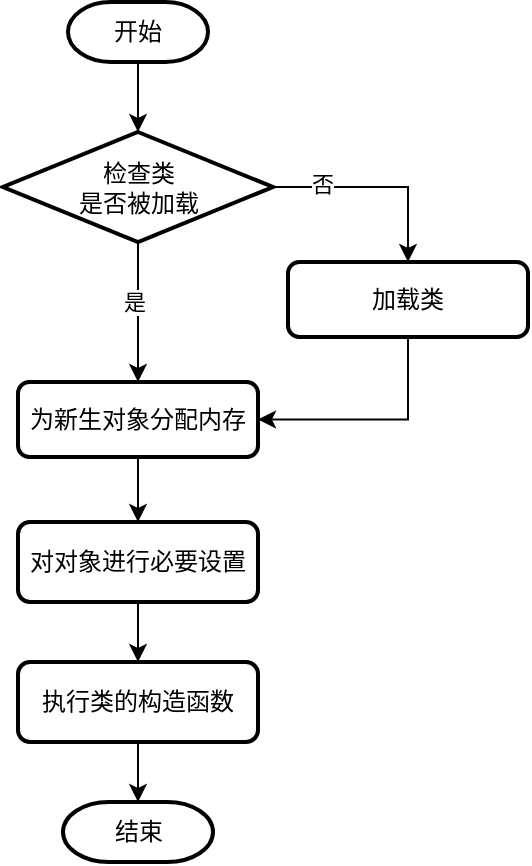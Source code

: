 <mxfile version="26.1.0">
  <diagram id="C5RBs43oDa-KdzZeNtuy" name="Page-1">
    <mxGraphModel dx="842" dy="532" grid="1" gridSize="10" guides="1" tooltips="1" connect="1" arrows="1" fold="1" page="1" pageScale="1" pageWidth="827" pageHeight="1169" math="0" shadow="0">
      <root>
        <mxCell id="WIyWlLk6GJQsqaUBKTNV-0" />
        <mxCell id="WIyWlLk6GJQsqaUBKTNV-1" parent="WIyWlLk6GJQsqaUBKTNV-0" />
        <mxCell id="4wEpNbh1cUCy9EVHpTkn-4" value="" style="edgeStyle=orthogonalEdgeStyle;rounded=0;orthogonalLoop=1;jettySize=auto;html=1;" edge="1" parent="WIyWlLk6GJQsqaUBKTNV-1" source="4wEpNbh1cUCy9EVHpTkn-0" target="4wEpNbh1cUCy9EVHpTkn-3">
          <mxGeometry relative="1" as="geometry" />
        </mxCell>
        <mxCell id="4wEpNbh1cUCy9EVHpTkn-0" value="&lt;font style=&quot;font-size: 12px;&quot;&gt;开始&lt;/font&gt;" style="strokeWidth=2;html=1;shape=mxgraph.flowchart.terminator;whiteSpace=wrap;" vertex="1" parent="WIyWlLk6GJQsqaUBKTNV-1">
          <mxGeometry x="340" y="90" width="70" height="30" as="geometry" />
        </mxCell>
        <mxCell id="4wEpNbh1cUCy9EVHpTkn-6" value="" style="edgeStyle=orthogonalEdgeStyle;rounded=0;orthogonalLoop=1;jettySize=auto;html=1;" edge="1" parent="WIyWlLk6GJQsqaUBKTNV-1" source="4wEpNbh1cUCy9EVHpTkn-3" target="4wEpNbh1cUCy9EVHpTkn-5">
          <mxGeometry relative="1" as="geometry" />
        </mxCell>
        <mxCell id="4wEpNbh1cUCy9EVHpTkn-7" value="是" style="edgeLabel;html=1;align=center;verticalAlign=middle;resizable=0;points=[];" vertex="1" connectable="0" parent="4wEpNbh1cUCy9EVHpTkn-6">
          <mxGeometry x="-0.145" y="-2" relative="1" as="geometry">
            <mxPoint as="offset" />
          </mxGeometry>
        </mxCell>
        <mxCell id="4wEpNbh1cUCy9EVHpTkn-8" style="edgeStyle=orthogonalEdgeStyle;rounded=0;orthogonalLoop=1;jettySize=auto;html=1;entryX=0.5;entryY=0;entryDx=0;entryDy=0;" edge="1" parent="WIyWlLk6GJQsqaUBKTNV-1" source="4wEpNbh1cUCy9EVHpTkn-3" target="4wEpNbh1cUCy9EVHpTkn-10">
          <mxGeometry relative="1" as="geometry">
            <mxPoint x="520" y="240" as="targetPoint" />
          </mxGeometry>
        </mxCell>
        <mxCell id="4wEpNbh1cUCy9EVHpTkn-9" value="否" style="edgeLabel;html=1;align=center;verticalAlign=middle;resizable=0;points=[];" vertex="1" connectable="0" parent="4wEpNbh1cUCy9EVHpTkn-8">
          <mxGeometry x="-0.54" y="2" relative="1" as="geometry">
            <mxPoint as="offset" />
          </mxGeometry>
        </mxCell>
        <mxCell id="4wEpNbh1cUCy9EVHpTkn-3" value="检查类&lt;div&gt;是否被加载&lt;/div&gt;" style="rhombus;whiteSpace=wrap;html=1;strokeWidth=2;" vertex="1" parent="WIyWlLk6GJQsqaUBKTNV-1">
          <mxGeometry x="307.5" y="155" width="135" height="55" as="geometry" />
        </mxCell>
        <mxCell id="4wEpNbh1cUCy9EVHpTkn-18" value="" style="edgeStyle=orthogonalEdgeStyle;rounded=0;orthogonalLoop=1;jettySize=auto;html=1;" edge="1" parent="WIyWlLk6GJQsqaUBKTNV-1" source="4wEpNbh1cUCy9EVHpTkn-5" target="4wEpNbh1cUCy9EVHpTkn-17">
          <mxGeometry relative="1" as="geometry" />
        </mxCell>
        <mxCell id="4wEpNbh1cUCy9EVHpTkn-5" value="为新生对象分配内存" style="rounded=1;whiteSpace=wrap;html=1;strokeWidth=2;" vertex="1" parent="WIyWlLk6GJQsqaUBKTNV-1">
          <mxGeometry x="315" y="280" width="120" height="37.5" as="geometry" />
        </mxCell>
        <mxCell id="4wEpNbh1cUCy9EVHpTkn-16" style="edgeStyle=orthogonalEdgeStyle;rounded=0;orthogonalLoop=1;jettySize=auto;html=1;entryX=1;entryY=0.5;entryDx=0;entryDy=0;exitX=0.5;exitY=1;exitDx=0;exitDy=0;" edge="1" parent="WIyWlLk6GJQsqaUBKTNV-1" source="4wEpNbh1cUCy9EVHpTkn-10" target="4wEpNbh1cUCy9EVHpTkn-5">
          <mxGeometry relative="1" as="geometry" />
        </mxCell>
        <mxCell id="4wEpNbh1cUCy9EVHpTkn-10" value="加载类" style="rounded=1;whiteSpace=wrap;html=1;strokeWidth=2;" vertex="1" parent="WIyWlLk6GJQsqaUBKTNV-1">
          <mxGeometry x="450" y="220" width="120" height="37.5" as="geometry" />
        </mxCell>
        <mxCell id="4wEpNbh1cUCy9EVHpTkn-20" value="" style="edgeStyle=orthogonalEdgeStyle;rounded=0;orthogonalLoop=1;jettySize=auto;html=1;" edge="1" parent="WIyWlLk6GJQsqaUBKTNV-1" source="4wEpNbh1cUCy9EVHpTkn-17" target="4wEpNbh1cUCy9EVHpTkn-19">
          <mxGeometry relative="1" as="geometry" />
        </mxCell>
        <mxCell id="4wEpNbh1cUCy9EVHpTkn-17" value="对对象进行必要设置" style="rounded=1;whiteSpace=wrap;html=1;strokeWidth=2;" vertex="1" parent="WIyWlLk6GJQsqaUBKTNV-1">
          <mxGeometry x="315" y="350" width="120" height="40" as="geometry" />
        </mxCell>
        <mxCell id="4wEpNbh1cUCy9EVHpTkn-22" value="" style="edgeStyle=orthogonalEdgeStyle;rounded=0;orthogonalLoop=1;jettySize=auto;html=1;" edge="1" parent="WIyWlLk6GJQsqaUBKTNV-1" source="4wEpNbh1cUCy9EVHpTkn-19" target="4wEpNbh1cUCy9EVHpTkn-23">
          <mxGeometry relative="1" as="geometry">
            <mxPoint x="375" y="530" as="targetPoint" />
          </mxGeometry>
        </mxCell>
        <mxCell id="4wEpNbh1cUCy9EVHpTkn-19" value="执行类的构造函数" style="rounded=1;whiteSpace=wrap;html=1;strokeWidth=2;" vertex="1" parent="WIyWlLk6GJQsqaUBKTNV-1">
          <mxGeometry x="315" y="420" width="120" height="40" as="geometry" />
        </mxCell>
        <mxCell id="4wEpNbh1cUCy9EVHpTkn-23" value="结束" style="strokeWidth=2;html=1;shape=mxgraph.flowchart.terminator;whiteSpace=wrap;" vertex="1" parent="WIyWlLk6GJQsqaUBKTNV-1">
          <mxGeometry x="337.5" y="490" width="75" height="30" as="geometry" />
        </mxCell>
      </root>
    </mxGraphModel>
  </diagram>
</mxfile>
